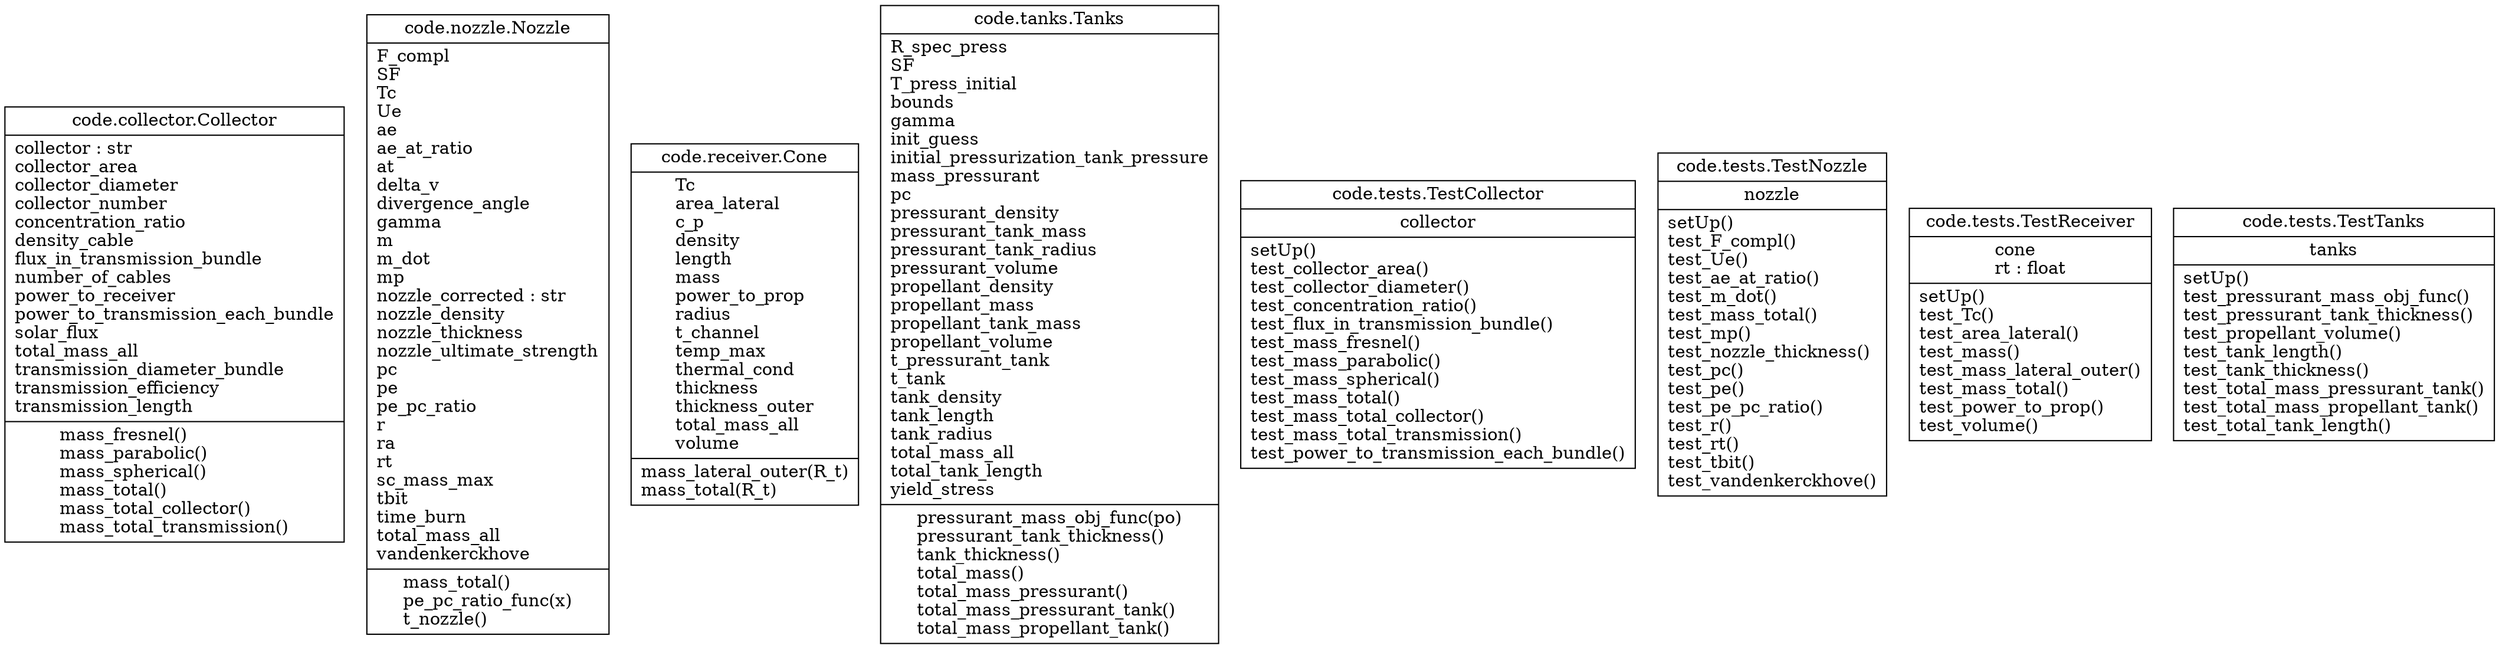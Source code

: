 digraph "classes" {
rankdir=BT
charset="utf-8"
"code.collector.Collector" [color="black", fontcolor="black", label=<{code.collector.Collector|collector : str<br ALIGN="LEFT"/>collector_area<br ALIGN="LEFT"/>collector_diameter<br ALIGN="LEFT"/>collector_number<br ALIGN="LEFT"/>concentration_ratio<br ALIGN="LEFT"/>density_cable<br ALIGN="LEFT"/>flux_in_transmission_bundle<br ALIGN="LEFT"/>number_of_cables<br ALIGN="LEFT"/>power_to_receiver<br ALIGN="LEFT"/>power_to_transmission_each_bundle<br ALIGN="LEFT"/>solar_flux<br ALIGN="LEFT"/>total_mass_all<br ALIGN="LEFT"/>transmission_diameter_bundle<br ALIGN="LEFT"/>transmission_efficiency<br ALIGN="LEFT"/>transmission_length<br ALIGN="LEFT"/>|mass_fresnel()<br ALIGN="LEFT"/>mass_parabolic()<br ALIGN="LEFT"/>mass_spherical()<br ALIGN="LEFT"/>mass_total()<br ALIGN="LEFT"/>mass_total_collector()<br ALIGN="LEFT"/>mass_total_transmission()<br ALIGN="LEFT"/>}>, shape="record", style="solid"];
"code.nozzle.Nozzle" [color="black", fontcolor="black", label=<{code.nozzle.Nozzle|F_compl<br ALIGN="LEFT"/>SF<br ALIGN="LEFT"/>Tc<br ALIGN="LEFT"/>Ue<br ALIGN="LEFT"/>ae<br ALIGN="LEFT"/>ae_at_ratio<br ALIGN="LEFT"/>at<br ALIGN="LEFT"/>delta_v<br ALIGN="LEFT"/>divergence_angle<br ALIGN="LEFT"/>gamma<br ALIGN="LEFT"/>m<br ALIGN="LEFT"/>m_dot<br ALIGN="LEFT"/>mp<br ALIGN="LEFT"/>nozzle_corrected : str<br ALIGN="LEFT"/>nozzle_density<br ALIGN="LEFT"/>nozzle_thickness<br ALIGN="LEFT"/>nozzle_ultimate_strength<br ALIGN="LEFT"/>pc<br ALIGN="LEFT"/>pe<br ALIGN="LEFT"/>pe_pc_ratio<br ALIGN="LEFT"/>r<br ALIGN="LEFT"/>ra<br ALIGN="LEFT"/>rt<br ALIGN="LEFT"/>sc_mass_max<br ALIGN="LEFT"/>tbit<br ALIGN="LEFT"/>time_burn<br ALIGN="LEFT"/>total_mass_all<br ALIGN="LEFT"/>vandenkerckhove<br ALIGN="LEFT"/>|mass_total()<br ALIGN="LEFT"/>pe_pc_ratio_func(x)<br ALIGN="LEFT"/>t_nozzle()<br ALIGN="LEFT"/>}>, shape="record", style="solid"];
"code.receiver.Cone" [color="black", fontcolor="black", label=<{code.receiver.Cone|Tc<br ALIGN="LEFT"/>area_lateral<br ALIGN="LEFT"/>c_p<br ALIGN="LEFT"/>density<br ALIGN="LEFT"/>length<br ALIGN="LEFT"/>mass<br ALIGN="LEFT"/>power_to_prop<br ALIGN="LEFT"/>radius<br ALIGN="LEFT"/>t_channel<br ALIGN="LEFT"/>temp_max<br ALIGN="LEFT"/>thermal_cond<br ALIGN="LEFT"/>thickness<br ALIGN="LEFT"/>thickness_outer<br ALIGN="LEFT"/>total_mass_all<br ALIGN="LEFT"/>volume<br ALIGN="LEFT"/>|mass_lateral_outer(R_t)<br ALIGN="LEFT"/>mass_total(R_t)<br ALIGN="LEFT"/>}>, shape="record", style="solid"];
"code.tanks.Tanks" [color="black", fontcolor="black", label=<{code.tanks.Tanks|R_spec_press<br ALIGN="LEFT"/>SF<br ALIGN="LEFT"/>T_press_initial<br ALIGN="LEFT"/>bounds<br ALIGN="LEFT"/>gamma<br ALIGN="LEFT"/>init_guess<br ALIGN="LEFT"/>initial_pressurization_tank_pressure<br ALIGN="LEFT"/>mass_pressurant<br ALIGN="LEFT"/>pc<br ALIGN="LEFT"/>pressurant_density<br ALIGN="LEFT"/>pressurant_tank_mass<br ALIGN="LEFT"/>pressurant_tank_radius<br ALIGN="LEFT"/>pressurant_volume<br ALIGN="LEFT"/>propellant_density<br ALIGN="LEFT"/>propellant_mass<br ALIGN="LEFT"/>propellant_tank_mass<br ALIGN="LEFT"/>propellant_volume<br ALIGN="LEFT"/>t_pressurant_tank<br ALIGN="LEFT"/>t_tank<br ALIGN="LEFT"/>tank_density<br ALIGN="LEFT"/>tank_length<br ALIGN="LEFT"/>tank_radius<br ALIGN="LEFT"/>total_mass_all<br ALIGN="LEFT"/>total_tank_length<br ALIGN="LEFT"/>yield_stress<br ALIGN="LEFT"/>|pressurant_mass_obj_func(po)<br ALIGN="LEFT"/>pressurant_tank_thickness()<br ALIGN="LEFT"/>tank_thickness()<br ALIGN="LEFT"/>total_mass()<br ALIGN="LEFT"/>total_mass_pressurant()<br ALIGN="LEFT"/>total_mass_pressurant_tank()<br ALIGN="LEFT"/>total_mass_propellant_tank()<br ALIGN="LEFT"/>}>, shape="record", style="solid"];
"code.tests.TestCollector" [color="black", fontcolor="black", label=<{code.tests.TestCollector|collector<br ALIGN="LEFT"/>|setUp()<br ALIGN="LEFT"/>test_collector_area()<br ALIGN="LEFT"/>test_collector_diameter()<br ALIGN="LEFT"/>test_concentration_ratio()<br ALIGN="LEFT"/>test_flux_in_transmission_bundle()<br ALIGN="LEFT"/>test_mass_fresnel()<br ALIGN="LEFT"/>test_mass_parabolic()<br ALIGN="LEFT"/>test_mass_spherical()<br ALIGN="LEFT"/>test_mass_total()<br ALIGN="LEFT"/>test_mass_total_collector()<br ALIGN="LEFT"/>test_mass_total_transmission()<br ALIGN="LEFT"/>test_power_to_transmission_each_bundle()<br ALIGN="LEFT"/>}>, shape="record", style="solid"];
"code.tests.TestNozzle" [color="black", fontcolor="black", label=<{code.tests.TestNozzle|nozzle<br ALIGN="LEFT"/>|setUp()<br ALIGN="LEFT"/>test_F_compl()<br ALIGN="LEFT"/>test_Ue()<br ALIGN="LEFT"/>test_ae_at_ratio()<br ALIGN="LEFT"/>test_m_dot()<br ALIGN="LEFT"/>test_mass_total()<br ALIGN="LEFT"/>test_mp()<br ALIGN="LEFT"/>test_nozzle_thickness()<br ALIGN="LEFT"/>test_pc()<br ALIGN="LEFT"/>test_pe()<br ALIGN="LEFT"/>test_pe_pc_ratio()<br ALIGN="LEFT"/>test_r()<br ALIGN="LEFT"/>test_rt()<br ALIGN="LEFT"/>test_tbit()<br ALIGN="LEFT"/>test_vandenkerckhove()<br ALIGN="LEFT"/>}>, shape="record", style="solid"];
"code.tests.TestReceiver" [color="black", fontcolor="black", label=<{code.tests.TestReceiver|cone<br ALIGN="LEFT"/>rt : float<br ALIGN="LEFT"/>|setUp()<br ALIGN="LEFT"/>test_Tc()<br ALIGN="LEFT"/>test_area_lateral()<br ALIGN="LEFT"/>test_mass()<br ALIGN="LEFT"/>test_mass_lateral_outer()<br ALIGN="LEFT"/>test_mass_total()<br ALIGN="LEFT"/>test_power_to_prop()<br ALIGN="LEFT"/>test_volume()<br ALIGN="LEFT"/>}>, shape="record", style="solid"];
"code.tests.TestTanks" [color="black", fontcolor="black", label=<{code.tests.TestTanks|tanks<br ALIGN="LEFT"/>|setUp()<br ALIGN="LEFT"/>test_pressurant_mass_obj_func()<br ALIGN="LEFT"/>test_pressurant_tank_thickness()<br ALIGN="LEFT"/>test_propellant_volume()<br ALIGN="LEFT"/>test_tank_length()<br ALIGN="LEFT"/>test_tank_thickness()<br ALIGN="LEFT"/>test_total_mass_pressurant_tank()<br ALIGN="LEFT"/>test_total_mass_propellant_tank()<br ALIGN="LEFT"/>test_total_tank_length()<br ALIGN="LEFT"/>}>, shape="record", style="solid"];
}
